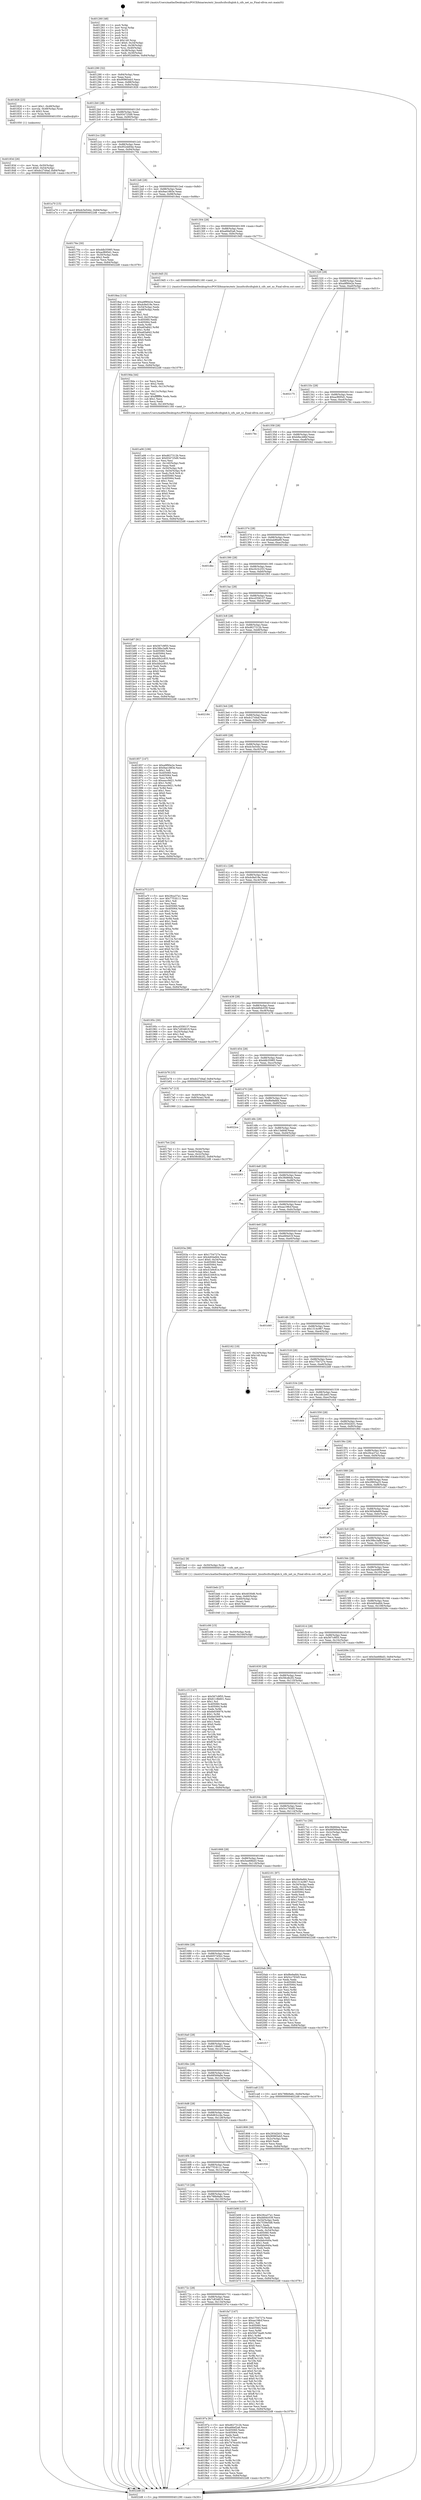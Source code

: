 digraph "0x401260" {
  label = "0x401260 (/mnt/c/Users/mathe/Desktop/tcc/POCII/binaries/extr_linuxfscifscifsglob.h_cifs_net_ns_Final-ollvm.out::main(0))"
  labelloc = "t"
  node[shape=record]

  Entry [label="",width=0.3,height=0.3,shape=circle,fillcolor=black,style=filled]
  "0x401290" [label="{
     0x401290 [32]\l
     | [instrs]\l
     &nbsp;&nbsp;0x401290 \<+6\>: mov -0x84(%rbp),%eax\l
     &nbsp;&nbsp;0x401296 \<+2\>: mov %eax,%ecx\l
     &nbsp;&nbsp;0x401298 \<+6\>: sub $0x90965eb5,%ecx\l
     &nbsp;&nbsp;0x40129e \<+6\>: mov %eax,-0x88(%rbp)\l
     &nbsp;&nbsp;0x4012a4 \<+6\>: mov %ecx,-0x8c(%rbp)\l
     &nbsp;&nbsp;0x4012aa \<+6\>: je 0000000000401826 \<main+0x5c6\>\l
  }"]
  "0x401826" [label="{
     0x401826 [23]\l
     | [instrs]\l
     &nbsp;&nbsp;0x401826 \<+7\>: movl $0x1,-0x48(%rbp)\l
     &nbsp;&nbsp;0x40182d \<+4\>: movslq -0x48(%rbp),%rax\l
     &nbsp;&nbsp;0x401831 \<+4\>: shl $0x2,%rax\l
     &nbsp;&nbsp;0x401835 \<+3\>: mov %rax,%rdi\l
     &nbsp;&nbsp;0x401838 \<+5\>: call 0000000000401050 \<malloc@plt\>\l
     | [calls]\l
     &nbsp;&nbsp;0x401050 \{1\} (unknown)\l
  }"]
  "0x4012b0" [label="{
     0x4012b0 [28]\l
     | [instrs]\l
     &nbsp;&nbsp;0x4012b0 \<+5\>: jmp 00000000004012b5 \<main+0x55\>\l
     &nbsp;&nbsp;0x4012b5 \<+6\>: mov -0x88(%rbp),%eax\l
     &nbsp;&nbsp;0x4012bb \<+5\>: sub $0x934725d9,%eax\l
     &nbsp;&nbsp;0x4012c0 \<+6\>: mov %eax,-0x90(%rbp)\l
     &nbsp;&nbsp;0x4012c6 \<+6\>: je 0000000000401a70 \<main+0x810\>\l
  }"]
  Exit [label="",width=0.3,height=0.3,shape=circle,fillcolor=black,style=filled,peripheries=2]
  "0x401a70" [label="{
     0x401a70 [15]\l
     | [instrs]\l
     &nbsp;&nbsp;0x401a70 \<+10\>: movl $0xdc5e544c,-0x84(%rbp)\l
     &nbsp;&nbsp;0x401a7a \<+5\>: jmp 00000000004022d8 \<main+0x1078\>\l
  }"]
  "0x4012cc" [label="{
     0x4012cc [28]\l
     | [instrs]\l
     &nbsp;&nbsp;0x4012cc \<+5\>: jmp 00000000004012d1 \<main+0x71\>\l
     &nbsp;&nbsp;0x4012d1 \<+6\>: mov -0x88(%rbp),%eax\l
     &nbsp;&nbsp;0x4012d7 \<+5\>: sub $0x952dd04e,%eax\l
     &nbsp;&nbsp;0x4012dc \<+6\>: mov %eax,-0x94(%rbp)\l
     &nbsp;&nbsp;0x4012e2 \<+6\>: je 000000000040176e \<main+0x50e\>\l
  }"]
  "0x401c15" [label="{
     0x401c15 [147]\l
     | [instrs]\l
     &nbsp;&nbsp;0x401c15 \<+5\>: mov $0x567c9f55,%eax\l
     &nbsp;&nbsp;0x401c1a \<+5\>: mov $0x6118b601,%esi\l
     &nbsp;&nbsp;0x401c1f \<+2\>: mov $0x1,%cl\l
     &nbsp;&nbsp;0x401c21 \<+7\>: mov 0x405060,%edx\l
     &nbsp;&nbsp;0x401c28 \<+8\>: mov 0x405064,%r8d\l
     &nbsp;&nbsp;0x401c30 \<+3\>: mov %edx,%r9d\l
     &nbsp;&nbsp;0x401c33 \<+7\>: sub $0x6e036976,%r9d\l
     &nbsp;&nbsp;0x401c3a \<+4\>: sub $0x1,%r9d\l
     &nbsp;&nbsp;0x401c3e \<+7\>: add $0x6e036976,%r9d\l
     &nbsp;&nbsp;0x401c45 \<+4\>: imul %r9d,%edx\l
     &nbsp;&nbsp;0x401c49 \<+3\>: and $0x1,%edx\l
     &nbsp;&nbsp;0x401c4c \<+3\>: cmp $0x0,%edx\l
     &nbsp;&nbsp;0x401c4f \<+4\>: sete %r10b\l
     &nbsp;&nbsp;0x401c53 \<+4\>: cmp $0xa,%r8d\l
     &nbsp;&nbsp;0x401c57 \<+4\>: setl %r11b\l
     &nbsp;&nbsp;0x401c5b \<+3\>: mov %r10b,%bl\l
     &nbsp;&nbsp;0x401c5e \<+3\>: xor $0xff,%bl\l
     &nbsp;&nbsp;0x401c61 \<+3\>: mov %r11b,%r14b\l
     &nbsp;&nbsp;0x401c64 \<+4\>: xor $0xff,%r14b\l
     &nbsp;&nbsp;0x401c68 \<+3\>: xor $0x1,%cl\l
     &nbsp;&nbsp;0x401c6b \<+3\>: mov %bl,%r15b\l
     &nbsp;&nbsp;0x401c6e \<+4\>: and $0xff,%r15b\l
     &nbsp;&nbsp;0x401c72 \<+3\>: and %cl,%r10b\l
     &nbsp;&nbsp;0x401c75 \<+3\>: mov %r14b,%r12b\l
     &nbsp;&nbsp;0x401c78 \<+4\>: and $0xff,%r12b\l
     &nbsp;&nbsp;0x401c7c \<+3\>: and %cl,%r11b\l
     &nbsp;&nbsp;0x401c7f \<+3\>: or %r10b,%r15b\l
     &nbsp;&nbsp;0x401c82 \<+3\>: or %r11b,%r12b\l
     &nbsp;&nbsp;0x401c85 \<+3\>: xor %r12b,%r15b\l
     &nbsp;&nbsp;0x401c88 \<+3\>: or %r14b,%bl\l
     &nbsp;&nbsp;0x401c8b \<+3\>: xor $0xff,%bl\l
     &nbsp;&nbsp;0x401c8e \<+3\>: or $0x1,%cl\l
     &nbsp;&nbsp;0x401c91 \<+2\>: and %cl,%bl\l
     &nbsp;&nbsp;0x401c93 \<+3\>: or %bl,%r15b\l
     &nbsp;&nbsp;0x401c96 \<+4\>: test $0x1,%r15b\l
     &nbsp;&nbsp;0x401c9a \<+3\>: cmovne %esi,%eax\l
     &nbsp;&nbsp;0x401c9d \<+6\>: mov %eax,-0x84(%rbp)\l
     &nbsp;&nbsp;0x401ca3 \<+5\>: jmp 00000000004022d8 \<main+0x1078\>\l
  }"]
  "0x40176e" [label="{
     0x40176e [30]\l
     | [instrs]\l
     &nbsp;&nbsp;0x40176e \<+5\>: mov $0xddb35985,%eax\l
     &nbsp;&nbsp;0x401773 \<+5\>: mov $0xacf695d1,%ecx\l
     &nbsp;&nbsp;0x401778 \<+3\>: mov -0x30(%rbp),%edx\l
     &nbsp;&nbsp;0x40177b \<+3\>: cmp $0x2,%edx\l
     &nbsp;&nbsp;0x40177e \<+3\>: cmovne %ecx,%eax\l
     &nbsp;&nbsp;0x401781 \<+6\>: mov %eax,-0x84(%rbp)\l
     &nbsp;&nbsp;0x401787 \<+5\>: jmp 00000000004022d8 \<main+0x1078\>\l
  }"]
  "0x4012e8" [label="{
     0x4012e8 [28]\l
     | [instrs]\l
     &nbsp;&nbsp;0x4012e8 \<+5\>: jmp 00000000004012ed \<main+0x8d\>\l
     &nbsp;&nbsp;0x4012ed \<+6\>: mov -0x88(%rbp),%eax\l
     &nbsp;&nbsp;0x4012f3 \<+5\>: sub $0x9ae1883e,%eax\l
     &nbsp;&nbsp;0x4012f8 \<+6\>: mov %eax,-0x98(%rbp)\l
     &nbsp;&nbsp;0x4012fe \<+6\>: je 00000000004018ea \<main+0x68a\>\l
  }"]
  "0x4022d8" [label="{
     0x4022d8 [5]\l
     | [instrs]\l
     &nbsp;&nbsp;0x4022d8 \<+5\>: jmp 0000000000401290 \<main+0x30\>\l
  }"]
  "0x401260" [label="{
     0x401260 [48]\l
     | [instrs]\l
     &nbsp;&nbsp;0x401260 \<+1\>: push %rbp\l
     &nbsp;&nbsp;0x401261 \<+3\>: mov %rsp,%rbp\l
     &nbsp;&nbsp;0x401264 \<+2\>: push %r15\l
     &nbsp;&nbsp;0x401266 \<+2\>: push %r14\l
     &nbsp;&nbsp;0x401268 \<+2\>: push %r12\l
     &nbsp;&nbsp;0x40126a \<+1\>: push %rbx\l
     &nbsp;&nbsp;0x40126b \<+7\>: sub $0x140,%rsp\l
     &nbsp;&nbsp;0x401272 \<+7\>: movl $0x0,-0x34(%rbp)\l
     &nbsp;&nbsp;0x401279 \<+3\>: mov %edi,-0x38(%rbp)\l
     &nbsp;&nbsp;0x40127c \<+4\>: mov %rsi,-0x40(%rbp)\l
     &nbsp;&nbsp;0x401280 \<+3\>: mov -0x38(%rbp),%edi\l
     &nbsp;&nbsp;0x401283 \<+3\>: mov %edi,-0x30(%rbp)\l
     &nbsp;&nbsp;0x401286 \<+10\>: movl $0x952dd04e,-0x84(%rbp)\l
  }"]
  "0x401c06" [label="{
     0x401c06 [15]\l
     | [instrs]\l
     &nbsp;&nbsp;0x401c06 \<+4\>: mov -0x50(%rbp),%rdi\l
     &nbsp;&nbsp;0x401c0a \<+6\>: mov %eax,-0x144(%rbp)\l
     &nbsp;&nbsp;0x401c10 \<+5\>: call 0000000000401030 \<free@plt\>\l
     | [calls]\l
     &nbsp;&nbsp;0x401030 \{1\} (unknown)\l
  }"]
  "0x4018ea" [label="{
     0x4018ea [114]\l
     | [instrs]\l
     &nbsp;&nbsp;0x4018ea \<+5\>: mov $0xa9f90e2e,%eax\l
     &nbsp;&nbsp;0x4018ef \<+5\>: mov $0xdcfed19e,%ecx\l
     &nbsp;&nbsp;0x4018f4 \<+3\>: mov -0x54(%rbp),%edx\l
     &nbsp;&nbsp;0x4018f7 \<+3\>: cmp -0x48(%rbp),%edx\l
     &nbsp;&nbsp;0x4018fa \<+4\>: setl %sil\l
     &nbsp;&nbsp;0x4018fe \<+4\>: and $0x1,%sil\l
     &nbsp;&nbsp;0x401902 \<+4\>: mov %sil,-0x25(%rbp)\l
     &nbsp;&nbsp;0x401906 \<+7\>: mov 0x405060,%edx\l
     &nbsp;&nbsp;0x40190d \<+7\>: mov 0x405064,%edi\l
     &nbsp;&nbsp;0x401914 \<+3\>: mov %edx,%r8d\l
     &nbsp;&nbsp;0x401917 \<+7\>: sub $0xe65a842,%r8d\l
     &nbsp;&nbsp;0x40191e \<+4\>: sub $0x1,%r8d\l
     &nbsp;&nbsp;0x401922 \<+7\>: add $0xe65a842,%r8d\l
     &nbsp;&nbsp;0x401929 \<+4\>: imul %r8d,%edx\l
     &nbsp;&nbsp;0x40192d \<+3\>: and $0x1,%edx\l
     &nbsp;&nbsp;0x401930 \<+3\>: cmp $0x0,%edx\l
     &nbsp;&nbsp;0x401933 \<+4\>: sete %sil\l
     &nbsp;&nbsp;0x401937 \<+3\>: cmp $0xa,%edi\l
     &nbsp;&nbsp;0x40193a \<+4\>: setl %r9b\l
     &nbsp;&nbsp;0x40193e \<+3\>: mov %sil,%r10b\l
     &nbsp;&nbsp;0x401941 \<+3\>: and %r9b,%r10b\l
     &nbsp;&nbsp;0x401944 \<+3\>: xor %r9b,%sil\l
     &nbsp;&nbsp;0x401947 \<+3\>: or %sil,%r10b\l
     &nbsp;&nbsp;0x40194a \<+4\>: test $0x1,%r10b\l
     &nbsp;&nbsp;0x40194e \<+3\>: cmovne %ecx,%eax\l
     &nbsp;&nbsp;0x401951 \<+6\>: mov %eax,-0x84(%rbp)\l
     &nbsp;&nbsp;0x401957 \<+5\>: jmp 00000000004022d8 \<main+0x1078\>\l
  }"]
  "0x401304" [label="{
     0x401304 [28]\l
     | [instrs]\l
     &nbsp;&nbsp;0x401304 \<+5\>: jmp 0000000000401309 \<main+0xa9\>\l
     &nbsp;&nbsp;0x401309 \<+6\>: mov -0x88(%rbp),%eax\l
     &nbsp;&nbsp;0x40130f \<+5\>: sub $0xa66ef2a6,%eax\l
     &nbsp;&nbsp;0x401314 \<+6\>: mov %eax,-0x9c(%rbp)\l
     &nbsp;&nbsp;0x40131a \<+6\>: je 00000000004019d5 \<main+0x775\>\l
  }"]
  "0x401beb" [label="{
     0x401beb [27]\l
     | [instrs]\l
     &nbsp;&nbsp;0x401beb \<+10\>: movabs $0x4030d6,%rdi\l
     &nbsp;&nbsp;0x401bf5 \<+4\>: mov %rax,-0x60(%rbp)\l
     &nbsp;&nbsp;0x401bf9 \<+4\>: mov -0x60(%rbp),%rax\l
     &nbsp;&nbsp;0x401bfd \<+2\>: mov (%rax),%esi\l
     &nbsp;&nbsp;0x401bff \<+2\>: mov $0x0,%al\l
     &nbsp;&nbsp;0x401c01 \<+5\>: call 0000000000401040 \<printf@plt\>\l
     | [calls]\l
     &nbsp;&nbsp;0x401040 \{1\} (unknown)\l
  }"]
  "0x4019d5" [label="{
     0x4019d5 [5]\l
     | [instrs]\l
     &nbsp;&nbsp;0x4019d5 \<+5\>: call 0000000000401160 \<next_i\>\l
     | [calls]\l
     &nbsp;&nbsp;0x401160 \{1\} (/mnt/c/Users/mathe/Desktop/tcc/POCII/binaries/extr_linuxfscifscifsglob.h_cifs_net_ns_Final-ollvm.out::next_i)\l
  }"]
  "0x401320" [label="{
     0x401320 [28]\l
     | [instrs]\l
     &nbsp;&nbsp;0x401320 \<+5\>: jmp 0000000000401325 \<main+0xc5\>\l
     &nbsp;&nbsp;0x401325 \<+6\>: mov -0x88(%rbp),%eax\l
     &nbsp;&nbsp;0x40132b \<+5\>: sub $0xa9f90e2e,%eax\l
     &nbsp;&nbsp;0x401330 \<+6\>: mov %eax,-0xa0(%rbp)\l
     &nbsp;&nbsp;0x401336 \<+6\>: je 0000000000402175 \<main+0xf15\>\l
  }"]
  "0x401a06" [label="{
     0x401a06 [106]\l
     | [instrs]\l
     &nbsp;&nbsp;0x401a06 \<+5\>: mov $0xd627312b,%ecx\l
     &nbsp;&nbsp;0x401a0b \<+5\>: mov $0x934725d9,%edx\l
     &nbsp;&nbsp;0x401a10 \<+2\>: xor %esi,%esi\l
     &nbsp;&nbsp;0x401a12 \<+6\>: mov -0x140(%rbp),%edi\l
     &nbsp;&nbsp;0x401a18 \<+3\>: imul %eax,%edi\l
     &nbsp;&nbsp;0x401a1b \<+4\>: mov -0x50(%rbp),%r8\l
     &nbsp;&nbsp;0x401a1f \<+4\>: movslq -0x54(%rbp),%r9\l
     &nbsp;&nbsp;0x401a23 \<+4\>: mov %edi,(%r8,%r9,4)\l
     &nbsp;&nbsp;0x401a27 \<+7\>: mov 0x405060,%eax\l
     &nbsp;&nbsp;0x401a2e \<+7\>: mov 0x405064,%edi\l
     &nbsp;&nbsp;0x401a35 \<+3\>: sub $0x1,%esi\l
     &nbsp;&nbsp;0x401a38 \<+3\>: mov %eax,%r10d\l
     &nbsp;&nbsp;0x401a3b \<+3\>: add %esi,%r10d\l
     &nbsp;&nbsp;0x401a3e \<+4\>: imul %r10d,%eax\l
     &nbsp;&nbsp;0x401a42 \<+3\>: and $0x1,%eax\l
     &nbsp;&nbsp;0x401a45 \<+3\>: cmp $0x0,%eax\l
     &nbsp;&nbsp;0x401a48 \<+4\>: sete %r11b\l
     &nbsp;&nbsp;0x401a4c \<+3\>: cmp $0xa,%edi\l
     &nbsp;&nbsp;0x401a4f \<+3\>: setl %bl\l
     &nbsp;&nbsp;0x401a52 \<+3\>: mov %r11b,%r14b\l
     &nbsp;&nbsp;0x401a55 \<+3\>: and %bl,%r14b\l
     &nbsp;&nbsp;0x401a58 \<+3\>: xor %bl,%r11b\l
     &nbsp;&nbsp;0x401a5b \<+3\>: or %r11b,%r14b\l
     &nbsp;&nbsp;0x401a5e \<+4\>: test $0x1,%r14b\l
     &nbsp;&nbsp;0x401a62 \<+3\>: cmovne %edx,%ecx\l
     &nbsp;&nbsp;0x401a65 \<+6\>: mov %ecx,-0x84(%rbp)\l
     &nbsp;&nbsp;0x401a6b \<+5\>: jmp 00000000004022d8 \<main+0x1078\>\l
  }"]
  "0x402175" [label="{
     0x402175\l
  }", style=dashed]
  "0x40133c" [label="{
     0x40133c [28]\l
     | [instrs]\l
     &nbsp;&nbsp;0x40133c \<+5\>: jmp 0000000000401341 \<main+0xe1\>\l
     &nbsp;&nbsp;0x401341 \<+6\>: mov -0x88(%rbp),%eax\l
     &nbsp;&nbsp;0x401347 \<+5\>: sub $0xacf695d1,%eax\l
     &nbsp;&nbsp;0x40134c \<+6\>: mov %eax,-0xa4(%rbp)\l
     &nbsp;&nbsp;0x401352 \<+6\>: je 000000000040178c \<main+0x52c\>\l
  }"]
  "0x4019da" [label="{
     0x4019da [44]\l
     | [instrs]\l
     &nbsp;&nbsp;0x4019da \<+2\>: xor %ecx,%ecx\l
     &nbsp;&nbsp;0x4019dc \<+5\>: mov $0x2,%edx\l
     &nbsp;&nbsp;0x4019e1 \<+6\>: mov %edx,-0x13c(%rbp)\l
     &nbsp;&nbsp;0x4019e7 \<+1\>: cltd\l
     &nbsp;&nbsp;0x4019e8 \<+6\>: mov -0x13c(%rbp),%esi\l
     &nbsp;&nbsp;0x4019ee \<+2\>: idiv %esi\l
     &nbsp;&nbsp;0x4019f0 \<+6\>: imul $0xfffffffe,%edx,%edx\l
     &nbsp;&nbsp;0x4019f6 \<+3\>: sub $0x1,%ecx\l
     &nbsp;&nbsp;0x4019f9 \<+2\>: sub %ecx,%edx\l
     &nbsp;&nbsp;0x4019fb \<+6\>: mov %edx,-0x140(%rbp)\l
     &nbsp;&nbsp;0x401a01 \<+5\>: call 0000000000401160 \<next_i\>\l
     | [calls]\l
     &nbsp;&nbsp;0x401160 \{1\} (/mnt/c/Users/mathe/Desktop/tcc/POCII/binaries/extr_linuxfscifscifsglob.h_cifs_net_ns_Final-ollvm.out::next_i)\l
  }"]
  "0x40178c" [label="{
     0x40178c\l
  }", style=dashed]
  "0x401358" [label="{
     0x401358 [28]\l
     | [instrs]\l
     &nbsp;&nbsp;0x401358 \<+5\>: jmp 000000000040135d \<main+0xfd\>\l
     &nbsp;&nbsp;0x40135d \<+6\>: mov -0x88(%rbp),%eax\l
     &nbsp;&nbsp;0x401363 \<+5\>: sub $0xb9ec48bf,%eax\l
     &nbsp;&nbsp;0x401368 \<+6\>: mov %eax,-0xa8(%rbp)\l
     &nbsp;&nbsp;0x40136e \<+6\>: je 0000000000401f42 \<main+0xce2\>\l
  }"]
  "0x401748" [label="{
     0x401748\l
  }", style=dashed]
  "0x401f42" [label="{
     0x401f42\l
  }", style=dashed]
  "0x401374" [label="{
     0x401374 [28]\l
     | [instrs]\l
     &nbsp;&nbsp;0x401374 \<+5\>: jmp 0000000000401379 \<main+0x119\>\l
     &nbsp;&nbsp;0x401379 \<+6\>: mov -0x88(%rbp),%eax\l
     &nbsp;&nbsp;0x40137f \<+5\>: sub $0xbab8fa69,%eax\l
     &nbsp;&nbsp;0x401384 \<+6\>: mov %eax,-0xac(%rbp)\l
     &nbsp;&nbsp;0x40138a \<+6\>: je 0000000000401dbc \<main+0xb5c\>\l
  }"]
  "0x40197a" [label="{
     0x40197a [91]\l
     | [instrs]\l
     &nbsp;&nbsp;0x40197a \<+5\>: mov $0xd627312b,%eax\l
     &nbsp;&nbsp;0x40197f \<+5\>: mov $0xa66ef2a6,%ecx\l
     &nbsp;&nbsp;0x401984 \<+7\>: mov 0x405060,%edx\l
     &nbsp;&nbsp;0x40198b \<+7\>: mov 0x405064,%esi\l
     &nbsp;&nbsp;0x401992 \<+2\>: mov %edx,%edi\l
     &nbsp;&nbsp;0x401994 \<+6\>: add $0x7476ce50,%edi\l
     &nbsp;&nbsp;0x40199a \<+3\>: sub $0x1,%edi\l
     &nbsp;&nbsp;0x40199d \<+6\>: sub $0x7476ce50,%edi\l
     &nbsp;&nbsp;0x4019a3 \<+3\>: imul %edi,%edx\l
     &nbsp;&nbsp;0x4019a6 \<+3\>: and $0x1,%edx\l
     &nbsp;&nbsp;0x4019a9 \<+3\>: cmp $0x0,%edx\l
     &nbsp;&nbsp;0x4019ac \<+4\>: sete %r8b\l
     &nbsp;&nbsp;0x4019b0 \<+3\>: cmp $0xa,%esi\l
     &nbsp;&nbsp;0x4019b3 \<+4\>: setl %r9b\l
     &nbsp;&nbsp;0x4019b7 \<+3\>: mov %r8b,%r10b\l
     &nbsp;&nbsp;0x4019ba \<+3\>: and %r9b,%r10b\l
     &nbsp;&nbsp;0x4019bd \<+3\>: xor %r9b,%r8b\l
     &nbsp;&nbsp;0x4019c0 \<+3\>: or %r8b,%r10b\l
     &nbsp;&nbsp;0x4019c3 \<+4\>: test $0x1,%r10b\l
     &nbsp;&nbsp;0x4019c7 \<+3\>: cmovne %ecx,%eax\l
     &nbsp;&nbsp;0x4019ca \<+6\>: mov %eax,-0x84(%rbp)\l
     &nbsp;&nbsp;0x4019d0 \<+5\>: jmp 00000000004022d8 \<main+0x1078\>\l
  }"]
  "0x401dbc" [label="{
     0x401dbc\l
  }", style=dashed]
  "0x401390" [label="{
     0x401390 [28]\l
     | [instrs]\l
     &nbsp;&nbsp;0x401390 \<+5\>: jmp 0000000000401395 \<main+0x135\>\l
     &nbsp;&nbsp;0x401395 \<+6\>: mov -0x88(%rbp),%eax\l
     &nbsp;&nbsp;0x40139b \<+5\>: sub $0xc0c3c253,%eax\l
     &nbsp;&nbsp;0x4013a0 \<+6\>: mov %eax,-0xb0(%rbp)\l
     &nbsp;&nbsp;0x4013a6 \<+6\>: je 0000000000401f93 \<main+0xd33\>\l
  }"]
  "0x40172c" [label="{
     0x40172c [28]\l
     | [instrs]\l
     &nbsp;&nbsp;0x40172c \<+5\>: jmp 0000000000401731 \<main+0x4d1\>\l
     &nbsp;&nbsp;0x401731 \<+6\>: mov -0x88(%rbp),%eax\l
     &nbsp;&nbsp;0x401737 \<+5\>: sub $0x7c834819,%eax\l
     &nbsp;&nbsp;0x40173c \<+6\>: mov %eax,-0x134(%rbp)\l
     &nbsp;&nbsp;0x401742 \<+6\>: je 000000000040197a \<main+0x71a\>\l
  }"]
  "0x401f93" [label="{
     0x401f93\l
  }", style=dashed]
  "0x4013ac" [label="{
     0x4013ac [28]\l
     | [instrs]\l
     &nbsp;&nbsp;0x4013ac \<+5\>: jmp 00000000004013b1 \<main+0x151\>\l
     &nbsp;&nbsp;0x4013b1 \<+6\>: mov -0x88(%rbp),%eax\l
     &nbsp;&nbsp;0x4013b7 \<+5\>: sub $0xcd358137,%eax\l
     &nbsp;&nbsp;0x4013bc \<+6\>: mov %eax,-0xb4(%rbp)\l
     &nbsp;&nbsp;0x4013c2 \<+6\>: je 0000000000401b87 \<main+0x927\>\l
  }"]
  "0x401fa7" [label="{
     0x401fa7 [147]\l
     | [instrs]\l
     &nbsp;&nbsp;0x401fa7 \<+5\>: mov $0x1754727e,%eax\l
     &nbsp;&nbsp;0x401fac \<+5\>: mov $0xaa198cf,%ecx\l
     &nbsp;&nbsp;0x401fb1 \<+2\>: mov $0x1,%dl\l
     &nbsp;&nbsp;0x401fb3 \<+7\>: mov 0x405060,%esi\l
     &nbsp;&nbsp;0x401fba \<+7\>: mov 0x405064,%edi\l
     &nbsp;&nbsp;0x401fc1 \<+3\>: mov %esi,%r8d\l
     &nbsp;&nbsp;0x401fc4 \<+7\>: sub $0x50d74ad0,%r8d\l
     &nbsp;&nbsp;0x401fcb \<+4\>: sub $0x1,%r8d\l
     &nbsp;&nbsp;0x401fcf \<+7\>: add $0x50d74ad0,%r8d\l
     &nbsp;&nbsp;0x401fd6 \<+4\>: imul %r8d,%esi\l
     &nbsp;&nbsp;0x401fda \<+3\>: and $0x1,%esi\l
     &nbsp;&nbsp;0x401fdd \<+3\>: cmp $0x0,%esi\l
     &nbsp;&nbsp;0x401fe0 \<+4\>: sete %r9b\l
     &nbsp;&nbsp;0x401fe4 \<+3\>: cmp $0xa,%edi\l
     &nbsp;&nbsp;0x401fe7 \<+4\>: setl %r10b\l
     &nbsp;&nbsp;0x401feb \<+3\>: mov %r9b,%r11b\l
     &nbsp;&nbsp;0x401fee \<+4\>: xor $0xff,%r11b\l
     &nbsp;&nbsp;0x401ff2 \<+3\>: mov %r10b,%bl\l
     &nbsp;&nbsp;0x401ff5 \<+3\>: xor $0xff,%bl\l
     &nbsp;&nbsp;0x401ff8 \<+3\>: xor $0x0,%dl\l
     &nbsp;&nbsp;0x401ffb \<+3\>: mov %r11b,%r14b\l
     &nbsp;&nbsp;0x401ffe \<+4\>: and $0x0,%r14b\l
     &nbsp;&nbsp;0x402002 \<+3\>: and %dl,%r9b\l
     &nbsp;&nbsp;0x402005 \<+3\>: mov %bl,%r15b\l
     &nbsp;&nbsp;0x402008 \<+4\>: and $0x0,%r15b\l
     &nbsp;&nbsp;0x40200c \<+3\>: and %dl,%r10b\l
     &nbsp;&nbsp;0x40200f \<+3\>: or %r9b,%r14b\l
     &nbsp;&nbsp;0x402012 \<+3\>: or %r10b,%r15b\l
     &nbsp;&nbsp;0x402015 \<+3\>: xor %r15b,%r14b\l
     &nbsp;&nbsp;0x402018 \<+3\>: or %bl,%r11b\l
     &nbsp;&nbsp;0x40201b \<+4\>: xor $0xff,%r11b\l
     &nbsp;&nbsp;0x40201f \<+3\>: or $0x0,%dl\l
     &nbsp;&nbsp;0x402022 \<+3\>: and %dl,%r11b\l
     &nbsp;&nbsp;0x402025 \<+3\>: or %r11b,%r14b\l
     &nbsp;&nbsp;0x402028 \<+4\>: test $0x1,%r14b\l
     &nbsp;&nbsp;0x40202c \<+3\>: cmovne %ecx,%eax\l
     &nbsp;&nbsp;0x40202f \<+6\>: mov %eax,-0x84(%rbp)\l
     &nbsp;&nbsp;0x402035 \<+5\>: jmp 00000000004022d8 \<main+0x1078\>\l
  }"]
  "0x401b87" [label="{
     0x401b87 [91]\l
     | [instrs]\l
     &nbsp;&nbsp;0x401b87 \<+5\>: mov $0x567c9f55,%eax\l
     &nbsp;&nbsp;0x401b8c \<+5\>: mov $0x39bc3af6,%ecx\l
     &nbsp;&nbsp;0x401b91 \<+7\>: mov 0x405060,%edx\l
     &nbsp;&nbsp;0x401b98 \<+7\>: mov 0x405064,%esi\l
     &nbsp;&nbsp;0x401b9f \<+2\>: mov %edx,%edi\l
     &nbsp;&nbsp;0x401ba1 \<+6\>: sub $0xd4b2c855,%edi\l
     &nbsp;&nbsp;0x401ba7 \<+3\>: sub $0x1,%edi\l
     &nbsp;&nbsp;0x401baa \<+6\>: add $0xd4b2c855,%edi\l
     &nbsp;&nbsp;0x401bb0 \<+3\>: imul %edi,%edx\l
     &nbsp;&nbsp;0x401bb3 \<+3\>: and $0x1,%edx\l
     &nbsp;&nbsp;0x401bb6 \<+3\>: cmp $0x0,%edx\l
     &nbsp;&nbsp;0x401bb9 \<+4\>: sete %r8b\l
     &nbsp;&nbsp;0x401bbd \<+3\>: cmp $0xa,%esi\l
     &nbsp;&nbsp;0x401bc0 \<+4\>: setl %r9b\l
     &nbsp;&nbsp;0x401bc4 \<+3\>: mov %r8b,%r10b\l
     &nbsp;&nbsp;0x401bc7 \<+3\>: and %r9b,%r10b\l
     &nbsp;&nbsp;0x401bca \<+3\>: xor %r9b,%r8b\l
     &nbsp;&nbsp;0x401bcd \<+3\>: or %r8b,%r10b\l
     &nbsp;&nbsp;0x401bd0 \<+4\>: test $0x1,%r10b\l
     &nbsp;&nbsp;0x401bd4 \<+3\>: cmovne %ecx,%eax\l
     &nbsp;&nbsp;0x401bd7 \<+6\>: mov %eax,-0x84(%rbp)\l
     &nbsp;&nbsp;0x401bdd \<+5\>: jmp 00000000004022d8 \<main+0x1078\>\l
  }"]
  "0x4013c8" [label="{
     0x4013c8 [28]\l
     | [instrs]\l
     &nbsp;&nbsp;0x4013c8 \<+5\>: jmp 00000000004013cd \<main+0x16d\>\l
     &nbsp;&nbsp;0x4013cd \<+6\>: mov -0x88(%rbp),%eax\l
     &nbsp;&nbsp;0x4013d3 \<+5\>: sub $0xd627312b,%eax\l
     &nbsp;&nbsp;0x4013d8 \<+6\>: mov %eax,-0xb8(%rbp)\l
     &nbsp;&nbsp;0x4013de \<+6\>: je 0000000000402184 \<main+0xf24\>\l
  }"]
  "0x401710" [label="{
     0x401710 [28]\l
     | [instrs]\l
     &nbsp;&nbsp;0x401710 \<+5\>: jmp 0000000000401715 \<main+0x4b5\>\l
     &nbsp;&nbsp;0x401715 \<+6\>: mov -0x88(%rbp),%eax\l
     &nbsp;&nbsp;0x40171b \<+5\>: sub $0x788b9a8c,%eax\l
     &nbsp;&nbsp;0x401720 \<+6\>: mov %eax,-0x130(%rbp)\l
     &nbsp;&nbsp;0x401726 \<+6\>: je 0000000000401fa7 \<main+0xd47\>\l
  }"]
  "0x402184" [label="{
     0x402184\l
  }", style=dashed]
  "0x4013e4" [label="{
     0x4013e4 [28]\l
     | [instrs]\l
     &nbsp;&nbsp;0x4013e4 \<+5\>: jmp 00000000004013e9 \<main+0x189\>\l
     &nbsp;&nbsp;0x4013e9 \<+6\>: mov -0x88(%rbp),%eax\l
     &nbsp;&nbsp;0x4013ef \<+5\>: sub $0xdc27d4af,%eax\l
     &nbsp;&nbsp;0x4013f4 \<+6\>: mov %eax,-0xbc(%rbp)\l
     &nbsp;&nbsp;0x4013fa \<+6\>: je 0000000000401857 \<main+0x5f7\>\l
  }"]
  "0x401b08" [label="{
     0x401b08 [112]\l
     | [instrs]\l
     &nbsp;&nbsp;0x401b08 \<+5\>: mov $0x29ca37a1,%eax\l
     &nbsp;&nbsp;0x401b0d \<+5\>: mov $0xdd0dc039,%ecx\l
     &nbsp;&nbsp;0x401b12 \<+3\>: mov -0x54(%rbp),%edx\l
     &nbsp;&nbsp;0x401b15 \<+6\>: add $0x7539e5d8,%edx\l
     &nbsp;&nbsp;0x401b1b \<+3\>: add $0x1,%edx\l
     &nbsp;&nbsp;0x401b1e \<+6\>: sub $0x7539e5d8,%edx\l
     &nbsp;&nbsp;0x401b24 \<+3\>: mov %edx,-0x54(%rbp)\l
     &nbsp;&nbsp;0x401b27 \<+7\>: mov 0x405060,%edx\l
     &nbsp;&nbsp;0x401b2e \<+7\>: mov 0x405064,%esi\l
     &nbsp;&nbsp;0x401b35 \<+2\>: mov %edx,%edi\l
     &nbsp;&nbsp;0x401b37 \<+6\>: sub $0xfabc640a,%edi\l
     &nbsp;&nbsp;0x401b3d \<+3\>: sub $0x1,%edi\l
     &nbsp;&nbsp;0x401b40 \<+6\>: add $0xfabc640a,%edi\l
     &nbsp;&nbsp;0x401b46 \<+3\>: imul %edi,%edx\l
     &nbsp;&nbsp;0x401b49 \<+3\>: and $0x1,%edx\l
     &nbsp;&nbsp;0x401b4c \<+3\>: cmp $0x0,%edx\l
     &nbsp;&nbsp;0x401b4f \<+4\>: sete %r8b\l
     &nbsp;&nbsp;0x401b53 \<+3\>: cmp $0xa,%esi\l
     &nbsp;&nbsp;0x401b56 \<+4\>: setl %r9b\l
     &nbsp;&nbsp;0x401b5a \<+3\>: mov %r8b,%r10b\l
     &nbsp;&nbsp;0x401b5d \<+3\>: and %r9b,%r10b\l
     &nbsp;&nbsp;0x401b60 \<+3\>: xor %r9b,%r8b\l
     &nbsp;&nbsp;0x401b63 \<+3\>: or %r8b,%r10b\l
     &nbsp;&nbsp;0x401b66 \<+4\>: test $0x1,%r10b\l
     &nbsp;&nbsp;0x401b6a \<+3\>: cmovne %ecx,%eax\l
     &nbsp;&nbsp;0x401b6d \<+6\>: mov %eax,-0x84(%rbp)\l
     &nbsp;&nbsp;0x401b73 \<+5\>: jmp 00000000004022d8 \<main+0x1078\>\l
  }"]
  "0x401857" [label="{
     0x401857 [147]\l
     | [instrs]\l
     &nbsp;&nbsp;0x401857 \<+5\>: mov $0xa9f90e2e,%eax\l
     &nbsp;&nbsp;0x40185c \<+5\>: mov $0x9ae1883e,%ecx\l
     &nbsp;&nbsp;0x401861 \<+2\>: mov $0x1,%dl\l
     &nbsp;&nbsp;0x401863 \<+7\>: mov 0x405060,%esi\l
     &nbsp;&nbsp;0x40186a \<+7\>: mov 0x405064,%edi\l
     &nbsp;&nbsp;0x401871 \<+3\>: mov %esi,%r8d\l
     &nbsp;&nbsp;0x401874 \<+7\>: sub $0xeacc9d21,%r8d\l
     &nbsp;&nbsp;0x40187b \<+4\>: sub $0x1,%r8d\l
     &nbsp;&nbsp;0x40187f \<+7\>: add $0xeacc9d21,%r8d\l
     &nbsp;&nbsp;0x401886 \<+4\>: imul %r8d,%esi\l
     &nbsp;&nbsp;0x40188a \<+3\>: and $0x1,%esi\l
     &nbsp;&nbsp;0x40188d \<+3\>: cmp $0x0,%esi\l
     &nbsp;&nbsp;0x401890 \<+4\>: sete %r9b\l
     &nbsp;&nbsp;0x401894 \<+3\>: cmp $0xa,%edi\l
     &nbsp;&nbsp;0x401897 \<+4\>: setl %r10b\l
     &nbsp;&nbsp;0x40189b \<+3\>: mov %r9b,%r11b\l
     &nbsp;&nbsp;0x40189e \<+4\>: xor $0xff,%r11b\l
     &nbsp;&nbsp;0x4018a2 \<+3\>: mov %r10b,%bl\l
     &nbsp;&nbsp;0x4018a5 \<+3\>: xor $0xff,%bl\l
     &nbsp;&nbsp;0x4018a8 \<+3\>: xor $0x0,%dl\l
     &nbsp;&nbsp;0x4018ab \<+3\>: mov %r11b,%r14b\l
     &nbsp;&nbsp;0x4018ae \<+4\>: and $0x0,%r14b\l
     &nbsp;&nbsp;0x4018b2 \<+3\>: and %dl,%r9b\l
     &nbsp;&nbsp;0x4018b5 \<+3\>: mov %bl,%r15b\l
     &nbsp;&nbsp;0x4018b8 \<+4\>: and $0x0,%r15b\l
     &nbsp;&nbsp;0x4018bc \<+3\>: and %dl,%r10b\l
     &nbsp;&nbsp;0x4018bf \<+3\>: or %r9b,%r14b\l
     &nbsp;&nbsp;0x4018c2 \<+3\>: or %r10b,%r15b\l
     &nbsp;&nbsp;0x4018c5 \<+3\>: xor %r15b,%r14b\l
     &nbsp;&nbsp;0x4018c8 \<+3\>: or %bl,%r11b\l
     &nbsp;&nbsp;0x4018cb \<+4\>: xor $0xff,%r11b\l
     &nbsp;&nbsp;0x4018cf \<+3\>: or $0x0,%dl\l
     &nbsp;&nbsp;0x4018d2 \<+3\>: and %dl,%r11b\l
     &nbsp;&nbsp;0x4018d5 \<+3\>: or %r11b,%r14b\l
     &nbsp;&nbsp;0x4018d8 \<+4\>: test $0x1,%r14b\l
     &nbsp;&nbsp;0x4018dc \<+3\>: cmovne %ecx,%eax\l
     &nbsp;&nbsp;0x4018df \<+6\>: mov %eax,-0x84(%rbp)\l
     &nbsp;&nbsp;0x4018e5 \<+5\>: jmp 00000000004022d8 \<main+0x1078\>\l
  }"]
  "0x401400" [label="{
     0x401400 [28]\l
     | [instrs]\l
     &nbsp;&nbsp;0x401400 \<+5\>: jmp 0000000000401405 \<main+0x1a5\>\l
     &nbsp;&nbsp;0x401405 \<+6\>: mov -0x88(%rbp),%eax\l
     &nbsp;&nbsp;0x40140b \<+5\>: sub $0xdc5e544c,%eax\l
     &nbsp;&nbsp;0x401410 \<+6\>: mov %eax,-0xc0(%rbp)\l
     &nbsp;&nbsp;0x401416 \<+6\>: je 0000000000401a7f \<main+0x81f\>\l
  }"]
  "0x4016f4" [label="{
     0x4016f4 [28]\l
     | [instrs]\l
     &nbsp;&nbsp;0x4016f4 \<+5\>: jmp 00000000004016f9 \<main+0x499\>\l
     &nbsp;&nbsp;0x4016f9 \<+6\>: mov -0x88(%rbp),%eax\l
     &nbsp;&nbsp;0x4016ff \<+5\>: sub $0x77f18111,%eax\l
     &nbsp;&nbsp;0x401704 \<+6\>: mov %eax,-0x12c(%rbp)\l
     &nbsp;&nbsp;0x40170a \<+6\>: je 0000000000401b08 \<main+0x8a8\>\l
  }"]
  "0x401a7f" [label="{
     0x401a7f [137]\l
     | [instrs]\l
     &nbsp;&nbsp;0x401a7f \<+5\>: mov $0x29ca37a1,%eax\l
     &nbsp;&nbsp;0x401a84 \<+5\>: mov $0x77f18111,%ecx\l
     &nbsp;&nbsp;0x401a89 \<+2\>: mov $0x1,%dl\l
     &nbsp;&nbsp;0x401a8b \<+2\>: xor %esi,%esi\l
     &nbsp;&nbsp;0x401a8d \<+7\>: mov 0x405060,%edi\l
     &nbsp;&nbsp;0x401a94 \<+8\>: mov 0x405064,%r8d\l
     &nbsp;&nbsp;0x401a9c \<+3\>: sub $0x1,%esi\l
     &nbsp;&nbsp;0x401a9f \<+3\>: mov %edi,%r9d\l
     &nbsp;&nbsp;0x401aa2 \<+3\>: add %esi,%r9d\l
     &nbsp;&nbsp;0x401aa5 \<+4\>: imul %r9d,%edi\l
     &nbsp;&nbsp;0x401aa9 \<+3\>: and $0x1,%edi\l
     &nbsp;&nbsp;0x401aac \<+3\>: cmp $0x0,%edi\l
     &nbsp;&nbsp;0x401aaf \<+4\>: sete %r10b\l
     &nbsp;&nbsp;0x401ab3 \<+4\>: cmp $0xa,%r8d\l
     &nbsp;&nbsp;0x401ab7 \<+4\>: setl %r11b\l
     &nbsp;&nbsp;0x401abb \<+3\>: mov %r10b,%bl\l
     &nbsp;&nbsp;0x401abe \<+3\>: xor $0xff,%bl\l
     &nbsp;&nbsp;0x401ac1 \<+3\>: mov %r11b,%r14b\l
     &nbsp;&nbsp;0x401ac4 \<+4\>: xor $0xff,%r14b\l
     &nbsp;&nbsp;0x401ac8 \<+3\>: xor $0x0,%dl\l
     &nbsp;&nbsp;0x401acb \<+3\>: mov %bl,%r15b\l
     &nbsp;&nbsp;0x401ace \<+4\>: and $0x0,%r15b\l
     &nbsp;&nbsp;0x401ad2 \<+3\>: and %dl,%r10b\l
     &nbsp;&nbsp;0x401ad5 \<+3\>: mov %r14b,%r12b\l
     &nbsp;&nbsp;0x401ad8 \<+4\>: and $0x0,%r12b\l
     &nbsp;&nbsp;0x401adc \<+3\>: and %dl,%r11b\l
     &nbsp;&nbsp;0x401adf \<+3\>: or %r10b,%r15b\l
     &nbsp;&nbsp;0x401ae2 \<+3\>: or %r11b,%r12b\l
     &nbsp;&nbsp;0x401ae5 \<+3\>: xor %r12b,%r15b\l
     &nbsp;&nbsp;0x401ae8 \<+3\>: or %r14b,%bl\l
     &nbsp;&nbsp;0x401aeb \<+3\>: xor $0xff,%bl\l
     &nbsp;&nbsp;0x401aee \<+3\>: or $0x0,%dl\l
     &nbsp;&nbsp;0x401af1 \<+2\>: and %dl,%bl\l
     &nbsp;&nbsp;0x401af3 \<+3\>: or %bl,%r15b\l
     &nbsp;&nbsp;0x401af6 \<+4\>: test $0x1,%r15b\l
     &nbsp;&nbsp;0x401afa \<+3\>: cmovne %ecx,%eax\l
     &nbsp;&nbsp;0x401afd \<+6\>: mov %eax,-0x84(%rbp)\l
     &nbsp;&nbsp;0x401b03 \<+5\>: jmp 00000000004022d8 \<main+0x1078\>\l
  }"]
  "0x40141c" [label="{
     0x40141c [28]\l
     | [instrs]\l
     &nbsp;&nbsp;0x40141c \<+5\>: jmp 0000000000401421 \<main+0x1c1\>\l
     &nbsp;&nbsp;0x401421 \<+6\>: mov -0x88(%rbp),%eax\l
     &nbsp;&nbsp;0x401427 \<+5\>: sub $0xdcfed19e,%eax\l
     &nbsp;&nbsp;0x40142c \<+6\>: mov %eax,-0xc4(%rbp)\l
     &nbsp;&nbsp;0x401432 \<+6\>: je 000000000040195c \<main+0x6fc\>\l
  }"]
  "0x401f26" [label="{
     0x401f26\l
  }", style=dashed]
  "0x40195c" [label="{
     0x40195c [30]\l
     | [instrs]\l
     &nbsp;&nbsp;0x40195c \<+5\>: mov $0xcd358137,%eax\l
     &nbsp;&nbsp;0x401961 \<+5\>: mov $0x7c834819,%ecx\l
     &nbsp;&nbsp;0x401966 \<+3\>: mov -0x25(%rbp),%dl\l
     &nbsp;&nbsp;0x401969 \<+3\>: test $0x1,%dl\l
     &nbsp;&nbsp;0x40196c \<+3\>: cmovne %ecx,%eax\l
     &nbsp;&nbsp;0x40196f \<+6\>: mov %eax,-0x84(%rbp)\l
     &nbsp;&nbsp;0x401975 \<+5\>: jmp 00000000004022d8 \<main+0x1078\>\l
  }"]
  "0x401438" [label="{
     0x401438 [28]\l
     | [instrs]\l
     &nbsp;&nbsp;0x401438 \<+5\>: jmp 000000000040143d \<main+0x1dd\>\l
     &nbsp;&nbsp;0x40143d \<+6\>: mov -0x88(%rbp),%eax\l
     &nbsp;&nbsp;0x401443 \<+5\>: sub $0xdd0dc039,%eax\l
     &nbsp;&nbsp;0x401448 \<+6\>: mov %eax,-0xc8(%rbp)\l
     &nbsp;&nbsp;0x40144e \<+6\>: je 0000000000401b78 \<main+0x918\>\l
  }"]
  "0x40183d" [label="{
     0x40183d [26]\l
     | [instrs]\l
     &nbsp;&nbsp;0x40183d \<+4\>: mov %rax,-0x50(%rbp)\l
     &nbsp;&nbsp;0x401841 \<+7\>: movl $0x0,-0x54(%rbp)\l
     &nbsp;&nbsp;0x401848 \<+10\>: movl $0xdc27d4af,-0x84(%rbp)\l
     &nbsp;&nbsp;0x401852 \<+5\>: jmp 00000000004022d8 \<main+0x1078\>\l
  }"]
  "0x401b78" [label="{
     0x401b78 [15]\l
     | [instrs]\l
     &nbsp;&nbsp;0x401b78 \<+10\>: movl $0xdc27d4af,-0x84(%rbp)\l
     &nbsp;&nbsp;0x401b82 \<+5\>: jmp 00000000004022d8 \<main+0x1078\>\l
  }"]
  "0x401454" [label="{
     0x401454 [28]\l
     | [instrs]\l
     &nbsp;&nbsp;0x401454 \<+5\>: jmp 0000000000401459 \<main+0x1f9\>\l
     &nbsp;&nbsp;0x401459 \<+6\>: mov -0x88(%rbp),%eax\l
     &nbsp;&nbsp;0x40145f \<+5\>: sub $0xddb35985,%eax\l
     &nbsp;&nbsp;0x401464 \<+6\>: mov %eax,-0xcc(%rbp)\l
     &nbsp;&nbsp;0x40146a \<+6\>: je 00000000004017a7 \<main+0x547\>\l
  }"]
  "0x4016d8" [label="{
     0x4016d8 [28]\l
     | [instrs]\l
     &nbsp;&nbsp;0x4016d8 \<+5\>: jmp 00000000004016dd \<main+0x47d\>\l
     &nbsp;&nbsp;0x4016dd \<+6\>: mov -0x88(%rbp),%eax\l
     &nbsp;&nbsp;0x4016e3 \<+5\>: sub $0x6d63cc4e,%eax\l
     &nbsp;&nbsp;0x4016e8 \<+6\>: mov %eax,-0x128(%rbp)\l
     &nbsp;&nbsp;0x4016ee \<+6\>: je 0000000000401f26 \<main+0xcc6\>\l
  }"]
  "0x4017a7" [label="{
     0x4017a7 [13]\l
     | [instrs]\l
     &nbsp;&nbsp;0x4017a7 \<+4\>: mov -0x40(%rbp),%rax\l
     &nbsp;&nbsp;0x4017ab \<+4\>: mov 0x8(%rax),%rdi\l
     &nbsp;&nbsp;0x4017af \<+5\>: call 0000000000401060 \<atoi@plt\>\l
     | [calls]\l
     &nbsp;&nbsp;0x401060 \{1\} (unknown)\l
  }"]
  "0x401470" [label="{
     0x401470 [28]\l
     | [instrs]\l
     &nbsp;&nbsp;0x401470 \<+5\>: jmp 0000000000401475 \<main+0x215\>\l
     &nbsp;&nbsp;0x401475 \<+6\>: mov -0x88(%rbp),%eax\l
     &nbsp;&nbsp;0x40147b \<+5\>: sub $0xf6e9afd4,%eax\l
     &nbsp;&nbsp;0x401480 \<+6\>: mov %eax,-0xd0(%rbp)\l
     &nbsp;&nbsp;0x401486 \<+6\>: je 00000000004022ce \<main+0x106e\>\l
  }"]
  "0x4017b4" [label="{
     0x4017b4 [24]\l
     | [instrs]\l
     &nbsp;&nbsp;0x4017b4 \<+3\>: mov %eax,-0x44(%rbp)\l
     &nbsp;&nbsp;0x4017b7 \<+3\>: mov -0x44(%rbp),%eax\l
     &nbsp;&nbsp;0x4017ba \<+3\>: mov %eax,-0x2c(%rbp)\l
     &nbsp;&nbsp;0x4017bd \<+10\>: movl $0x58cdb2f2,-0x84(%rbp)\l
     &nbsp;&nbsp;0x4017c7 \<+5\>: jmp 00000000004022d8 \<main+0x1078\>\l
  }"]
  "0x401808" [label="{
     0x401808 [30]\l
     | [instrs]\l
     &nbsp;&nbsp;0x401808 \<+5\>: mov $0x293d2b51,%eax\l
     &nbsp;&nbsp;0x40180d \<+5\>: mov $0x90965eb5,%ecx\l
     &nbsp;&nbsp;0x401812 \<+3\>: mov -0x2c(%rbp),%edx\l
     &nbsp;&nbsp;0x401815 \<+3\>: cmp $0x0,%edx\l
     &nbsp;&nbsp;0x401818 \<+3\>: cmove %ecx,%eax\l
     &nbsp;&nbsp;0x40181b \<+6\>: mov %eax,-0x84(%rbp)\l
     &nbsp;&nbsp;0x401821 \<+5\>: jmp 00000000004022d8 \<main+0x1078\>\l
  }"]
  "0x4022ce" [label="{
     0x4022ce\l
  }", style=dashed]
  "0x40148c" [label="{
     0x40148c [28]\l
     | [instrs]\l
     &nbsp;&nbsp;0x40148c \<+5\>: jmp 0000000000401491 \<main+0x231\>\l
     &nbsp;&nbsp;0x401491 \<+6\>: mov -0x88(%rbp),%eax\l
     &nbsp;&nbsp;0x401497 \<+5\>: sub $0x13afd4f,%eax\l
     &nbsp;&nbsp;0x40149c \<+6\>: mov %eax,-0xd4(%rbp)\l
     &nbsp;&nbsp;0x4014a2 \<+6\>: je 0000000000402263 \<main+0x1003\>\l
  }"]
  "0x4016bc" [label="{
     0x4016bc [28]\l
     | [instrs]\l
     &nbsp;&nbsp;0x4016bc \<+5\>: jmp 00000000004016c1 \<main+0x461\>\l
     &nbsp;&nbsp;0x4016c1 \<+6\>: mov -0x88(%rbp),%eax\l
     &nbsp;&nbsp;0x4016c7 \<+5\>: sub $0x68569a9e,%eax\l
     &nbsp;&nbsp;0x4016cc \<+6\>: mov %eax,-0x124(%rbp)\l
     &nbsp;&nbsp;0x4016d2 \<+6\>: je 0000000000401808 \<main+0x5a8\>\l
  }"]
  "0x402263" [label="{
     0x402263\l
  }", style=dashed]
  "0x4014a8" [label="{
     0x4014a8 [28]\l
     | [instrs]\l
     &nbsp;&nbsp;0x4014a8 \<+5\>: jmp 00000000004014ad \<main+0x24d\>\l
     &nbsp;&nbsp;0x4014ad \<+6\>: mov -0x88(%rbp),%eax\l
     &nbsp;&nbsp;0x4014b3 \<+5\>: sub $0x38d66da,%eax\l
     &nbsp;&nbsp;0x4014b8 \<+6\>: mov %eax,-0xd8(%rbp)\l
     &nbsp;&nbsp;0x4014be \<+6\>: je 00000000004017ea \<main+0x58a\>\l
  }"]
  "0x401ca8" [label="{
     0x401ca8 [15]\l
     | [instrs]\l
     &nbsp;&nbsp;0x401ca8 \<+10\>: movl $0x788b9a8c,-0x84(%rbp)\l
     &nbsp;&nbsp;0x401cb2 \<+5\>: jmp 00000000004022d8 \<main+0x1078\>\l
  }"]
  "0x4017ea" [label="{
     0x4017ea\l
  }", style=dashed]
  "0x4014c4" [label="{
     0x4014c4 [28]\l
     | [instrs]\l
     &nbsp;&nbsp;0x4014c4 \<+5\>: jmp 00000000004014c9 \<main+0x269\>\l
     &nbsp;&nbsp;0x4014c9 \<+6\>: mov -0x88(%rbp),%eax\l
     &nbsp;&nbsp;0x4014cf \<+5\>: sub $0xaa198cf,%eax\l
     &nbsp;&nbsp;0x4014d4 \<+6\>: mov %eax,-0xdc(%rbp)\l
     &nbsp;&nbsp;0x4014da \<+6\>: je 000000000040203a \<main+0xdda\>\l
  }"]
  "0x4016a0" [label="{
     0x4016a0 [28]\l
     | [instrs]\l
     &nbsp;&nbsp;0x4016a0 \<+5\>: jmp 00000000004016a5 \<main+0x445\>\l
     &nbsp;&nbsp;0x4016a5 \<+6\>: mov -0x88(%rbp),%eax\l
     &nbsp;&nbsp;0x4016ab \<+5\>: sub $0x6118b601,%eax\l
     &nbsp;&nbsp;0x4016b0 \<+6\>: mov %eax,-0x120(%rbp)\l
     &nbsp;&nbsp;0x4016b6 \<+6\>: je 0000000000401ca8 \<main+0xa48\>\l
  }"]
  "0x40203a" [label="{
     0x40203a [98]\l
     | [instrs]\l
     &nbsp;&nbsp;0x40203a \<+5\>: mov $0x1754727e,%eax\l
     &nbsp;&nbsp;0x40203f \<+5\>: mov $0x4d04afd4,%ecx\l
     &nbsp;&nbsp;0x402044 \<+7\>: movl $0x0,-0x34(%rbp)\l
     &nbsp;&nbsp;0x40204b \<+7\>: mov 0x405060,%edx\l
     &nbsp;&nbsp;0x402052 \<+7\>: mov 0x405064,%esi\l
     &nbsp;&nbsp;0x402059 \<+2\>: mov %edx,%edi\l
     &nbsp;&nbsp;0x40205b \<+6\>: sub $0x41b9c61e,%edi\l
     &nbsp;&nbsp;0x402061 \<+3\>: sub $0x1,%edi\l
     &nbsp;&nbsp;0x402064 \<+6\>: add $0x41b9c61e,%edi\l
     &nbsp;&nbsp;0x40206a \<+3\>: imul %edi,%edx\l
     &nbsp;&nbsp;0x40206d \<+3\>: and $0x1,%edx\l
     &nbsp;&nbsp;0x402070 \<+3\>: cmp $0x0,%edx\l
     &nbsp;&nbsp;0x402073 \<+4\>: sete %r8b\l
     &nbsp;&nbsp;0x402077 \<+3\>: cmp $0xa,%esi\l
     &nbsp;&nbsp;0x40207a \<+4\>: setl %r9b\l
     &nbsp;&nbsp;0x40207e \<+3\>: mov %r8b,%r10b\l
     &nbsp;&nbsp;0x402081 \<+3\>: and %r9b,%r10b\l
     &nbsp;&nbsp;0x402084 \<+3\>: xor %r9b,%r8b\l
     &nbsp;&nbsp;0x402087 \<+3\>: or %r8b,%r10b\l
     &nbsp;&nbsp;0x40208a \<+4\>: test $0x1,%r10b\l
     &nbsp;&nbsp;0x40208e \<+3\>: cmovne %ecx,%eax\l
     &nbsp;&nbsp;0x402091 \<+6\>: mov %eax,-0x84(%rbp)\l
     &nbsp;&nbsp;0x402097 \<+5\>: jmp 00000000004022d8 \<main+0x1078\>\l
  }"]
  "0x4014e0" [label="{
     0x4014e0 [28]\l
     | [instrs]\l
     &nbsp;&nbsp;0x4014e0 \<+5\>: jmp 00000000004014e5 \<main+0x285\>\l
     &nbsp;&nbsp;0x4014e5 \<+6\>: mov -0x88(%rbp),%eax\l
     &nbsp;&nbsp;0x4014eb \<+5\>: sub $0xe684d19,%eax\l
     &nbsp;&nbsp;0x4014f0 \<+6\>: mov %eax,-0xe0(%rbp)\l
     &nbsp;&nbsp;0x4014f6 \<+6\>: je 0000000000401d40 \<main+0xae0\>\l
  }"]
  "0x401f17" [label="{
     0x401f17\l
  }", style=dashed]
  "0x401d40" [label="{
     0x401d40\l
  }", style=dashed]
  "0x4014fc" [label="{
     0x4014fc [28]\l
     | [instrs]\l
     &nbsp;&nbsp;0x4014fc \<+5\>: jmp 0000000000401501 \<main+0x2a1\>\l
     &nbsp;&nbsp;0x401501 \<+6\>: mov -0x88(%rbp),%eax\l
     &nbsp;&nbsp;0x401507 \<+5\>: sub $0x1314c967,%eax\l
     &nbsp;&nbsp;0x40150c \<+6\>: mov %eax,-0xe4(%rbp)\l
     &nbsp;&nbsp;0x401512 \<+6\>: je 0000000000402162 \<main+0xf02\>\l
  }"]
  "0x401684" [label="{
     0x401684 [28]\l
     | [instrs]\l
     &nbsp;&nbsp;0x401684 \<+5\>: jmp 0000000000401689 \<main+0x429\>\l
     &nbsp;&nbsp;0x401689 \<+6\>: mov -0x88(%rbp),%eax\l
     &nbsp;&nbsp;0x40168f \<+5\>: sub $0x605745b2,%eax\l
     &nbsp;&nbsp;0x401694 \<+6\>: mov %eax,-0x11c(%rbp)\l
     &nbsp;&nbsp;0x40169a \<+6\>: je 0000000000401f17 \<main+0xcb7\>\l
  }"]
  "0x402162" [label="{
     0x402162 [19]\l
     | [instrs]\l
     &nbsp;&nbsp;0x402162 \<+3\>: mov -0x24(%rbp),%eax\l
     &nbsp;&nbsp;0x402165 \<+7\>: add $0x140,%rsp\l
     &nbsp;&nbsp;0x40216c \<+1\>: pop %rbx\l
     &nbsp;&nbsp;0x40216d \<+2\>: pop %r12\l
     &nbsp;&nbsp;0x40216f \<+2\>: pop %r14\l
     &nbsp;&nbsp;0x402171 \<+2\>: pop %r15\l
     &nbsp;&nbsp;0x402173 \<+1\>: pop %rbp\l
     &nbsp;&nbsp;0x402174 \<+1\>: ret\l
  }"]
  "0x401518" [label="{
     0x401518 [28]\l
     | [instrs]\l
     &nbsp;&nbsp;0x401518 \<+5\>: jmp 000000000040151d \<main+0x2bd\>\l
     &nbsp;&nbsp;0x40151d \<+6\>: mov -0x88(%rbp),%eax\l
     &nbsp;&nbsp;0x401523 \<+5\>: sub $0x1754727e,%eax\l
     &nbsp;&nbsp;0x401528 \<+6\>: mov %eax,-0xe8(%rbp)\l
     &nbsp;&nbsp;0x40152e \<+6\>: je 00000000004022b8 \<main+0x1058\>\l
  }"]
  "0x4020ab" [label="{
     0x4020ab [86]\l
     | [instrs]\l
     &nbsp;&nbsp;0x4020ab \<+5\>: mov $0xf6e9afd4,%eax\l
     &nbsp;&nbsp;0x4020b0 \<+5\>: mov $0x5cc793d5,%ecx\l
     &nbsp;&nbsp;0x4020b5 \<+2\>: xor %edx,%edx\l
     &nbsp;&nbsp;0x4020b7 \<+7\>: mov 0x405060,%esi\l
     &nbsp;&nbsp;0x4020be \<+7\>: mov 0x405064,%edi\l
     &nbsp;&nbsp;0x4020c5 \<+3\>: sub $0x1,%edx\l
     &nbsp;&nbsp;0x4020c8 \<+3\>: mov %esi,%r8d\l
     &nbsp;&nbsp;0x4020cb \<+3\>: add %edx,%r8d\l
     &nbsp;&nbsp;0x4020ce \<+4\>: imul %r8d,%esi\l
     &nbsp;&nbsp;0x4020d2 \<+3\>: and $0x1,%esi\l
     &nbsp;&nbsp;0x4020d5 \<+3\>: cmp $0x0,%esi\l
     &nbsp;&nbsp;0x4020d8 \<+4\>: sete %r9b\l
     &nbsp;&nbsp;0x4020dc \<+3\>: cmp $0xa,%edi\l
     &nbsp;&nbsp;0x4020df \<+4\>: setl %r10b\l
     &nbsp;&nbsp;0x4020e3 \<+3\>: mov %r9b,%r11b\l
     &nbsp;&nbsp;0x4020e6 \<+3\>: and %r10b,%r11b\l
     &nbsp;&nbsp;0x4020e9 \<+3\>: xor %r10b,%r9b\l
     &nbsp;&nbsp;0x4020ec \<+3\>: or %r9b,%r11b\l
     &nbsp;&nbsp;0x4020ef \<+4\>: test $0x1,%r11b\l
     &nbsp;&nbsp;0x4020f3 \<+3\>: cmovne %ecx,%eax\l
     &nbsp;&nbsp;0x4020f6 \<+6\>: mov %eax,-0x84(%rbp)\l
     &nbsp;&nbsp;0x4020fc \<+5\>: jmp 00000000004022d8 \<main+0x1078\>\l
  }"]
  "0x4022b8" [label="{
     0x4022b8\l
  }", style=dashed]
  "0x401534" [label="{
     0x401534 [28]\l
     | [instrs]\l
     &nbsp;&nbsp;0x401534 \<+5\>: jmp 0000000000401539 \<main+0x2d9\>\l
     &nbsp;&nbsp;0x401539 \<+6\>: mov -0x88(%rbp),%eax\l
     &nbsp;&nbsp;0x40153f \<+5\>: sub $0x1dfc2e63,%eax\l
     &nbsp;&nbsp;0x401544 \<+6\>: mov %eax,-0xec(%rbp)\l
     &nbsp;&nbsp;0x40154a \<+6\>: je 0000000000401dcb \<main+0xb6b\>\l
  }"]
  "0x401668" [label="{
     0x401668 [28]\l
     | [instrs]\l
     &nbsp;&nbsp;0x401668 \<+5\>: jmp 000000000040166d \<main+0x40d\>\l
     &nbsp;&nbsp;0x40166d \<+6\>: mov -0x88(%rbp),%eax\l
     &nbsp;&nbsp;0x401673 \<+5\>: sub $0x5ee68bd3,%eax\l
     &nbsp;&nbsp;0x401678 \<+6\>: mov %eax,-0x118(%rbp)\l
     &nbsp;&nbsp;0x40167e \<+6\>: je 00000000004020ab \<main+0xe4b\>\l
  }"]
  "0x401dcb" [label="{
     0x401dcb\l
  }", style=dashed]
  "0x401550" [label="{
     0x401550 [28]\l
     | [instrs]\l
     &nbsp;&nbsp;0x401550 \<+5\>: jmp 0000000000401555 \<main+0x2f5\>\l
     &nbsp;&nbsp;0x401555 \<+6\>: mov -0x88(%rbp),%eax\l
     &nbsp;&nbsp;0x40155b \<+5\>: sub $0x293d2b51,%eax\l
     &nbsp;&nbsp;0x401560 \<+6\>: mov %eax,-0xf0(%rbp)\l
     &nbsp;&nbsp;0x401566 \<+6\>: je 0000000000401f84 \<main+0xd24\>\l
  }"]
  "0x402101" [label="{
     0x402101 [97]\l
     | [instrs]\l
     &nbsp;&nbsp;0x402101 \<+5\>: mov $0xf6e9afd4,%eax\l
     &nbsp;&nbsp;0x402106 \<+5\>: mov $0x1314c967,%ecx\l
     &nbsp;&nbsp;0x40210b \<+3\>: mov -0x34(%rbp),%edx\l
     &nbsp;&nbsp;0x40210e \<+3\>: mov %edx,-0x24(%rbp)\l
     &nbsp;&nbsp;0x402111 \<+7\>: mov 0x405060,%edx\l
     &nbsp;&nbsp;0x402118 \<+7\>: mov 0x405064,%esi\l
     &nbsp;&nbsp;0x40211f \<+2\>: mov %edx,%edi\l
     &nbsp;&nbsp;0x402121 \<+6\>: add $0x4724c313,%edi\l
     &nbsp;&nbsp;0x402127 \<+3\>: sub $0x1,%edi\l
     &nbsp;&nbsp;0x40212a \<+6\>: sub $0x4724c313,%edi\l
     &nbsp;&nbsp;0x402130 \<+3\>: imul %edi,%edx\l
     &nbsp;&nbsp;0x402133 \<+3\>: and $0x1,%edx\l
     &nbsp;&nbsp;0x402136 \<+3\>: cmp $0x0,%edx\l
     &nbsp;&nbsp;0x402139 \<+4\>: sete %r8b\l
     &nbsp;&nbsp;0x40213d \<+3\>: cmp $0xa,%esi\l
     &nbsp;&nbsp;0x402140 \<+4\>: setl %r9b\l
     &nbsp;&nbsp;0x402144 \<+3\>: mov %r8b,%r10b\l
     &nbsp;&nbsp;0x402147 \<+3\>: and %r9b,%r10b\l
     &nbsp;&nbsp;0x40214a \<+3\>: xor %r9b,%r8b\l
     &nbsp;&nbsp;0x40214d \<+3\>: or %r8b,%r10b\l
     &nbsp;&nbsp;0x402150 \<+4\>: test $0x1,%r10b\l
     &nbsp;&nbsp;0x402154 \<+3\>: cmovne %ecx,%eax\l
     &nbsp;&nbsp;0x402157 \<+6\>: mov %eax,-0x84(%rbp)\l
     &nbsp;&nbsp;0x40215d \<+5\>: jmp 00000000004022d8 \<main+0x1078\>\l
  }"]
  "0x401f84" [label="{
     0x401f84\l
  }", style=dashed]
  "0x40156c" [label="{
     0x40156c [28]\l
     | [instrs]\l
     &nbsp;&nbsp;0x40156c \<+5\>: jmp 0000000000401571 \<main+0x311\>\l
     &nbsp;&nbsp;0x401571 \<+6\>: mov -0x88(%rbp),%eax\l
     &nbsp;&nbsp;0x401577 \<+5\>: sub $0x29ca37a1,%eax\l
     &nbsp;&nbsp;0x40157c \<+6\>: mov %eax,-0xf4(%rbp)\l
     &nbsp;&nbsp;0x401582 \<+6\>: je 00000000004021d4 \<main+0xf74\>\l
  }"]
  "0x40164c" [label="{
     0x40164c [28]\l
     | [instrs]\l
     &nbsp;&nbsp;0x40164c \<+5\>: jmp 0000000000401651 \<main+0x3f1\>\l
     &nbsp;&nbsp;0x401651 \<+6\>: mov -0x88(%rbp),%eax\l
     &nbsp;&nbsp;0x401657 \<+5\>: sub $0x5cc793d5,%eax\l
     &nbsp;&nbsp;0x40165c \<+6\>: mov %eax,-0x114(%rbp)\l
     &nbsp;&nbsp;0x401662 \<+6\>: je 0000000000402101 \<main+0xea1\>\l
  }"]
  "0x4021d4" [label="{
     0x4021d4\l
  }", style=dashed]
  "0x401588" [label="{
     0x401588 [28]\l
     | [instrs]\l
     &nbsp;&nbsp;0x401588 \<+5\>: jmp 000000000040158d \<main+0x32d\>\l
     &nbsp;&nbsp;0x40158d \<+6\>: mov -0x88(%rbp),%eax\l
     &nbsp;&nbsp;0x401593 \<+5\>: sub $0x2f905a25,%eax\l
     &nbsp;&nbsp;0x401598 \<+6\>: mov %eax,-0xf8(%rbp)\l
     &nbsp;&nbsp;0x40159e \<+6\>: je 0000000000401cb7 \<main+0xa57\>\l
  }"]
  "0x4017cc" [label="{
     0x4017cc [30]\l
     | [instrs]\l
     &nbsp;&nbsp;0x4017cc \<+5\>: mov $0x38d66da,%eax\l
     &nbsp;&nbsp;0x4017d1 \<+5\>: mov $0x68569a9e,%ecx\l
     &nbsp;&nbsp;0x4017d6 \<+3\>: mov -0x2c(%rbp),%edx\l
     &nbsp;&nbsp;0x4017d9 \<+3\>: cmp $0x1,%edx\l
     &nbsp;&nbsp;0x4017dc \<+3\>: cmovl %ecx,%eax\l
     &nbsp;&nbsp;0x4017df \<+6\>: mov %eax,-0x84(%rbp)\l
     &nbsp;&nbsp;0x4017e5 \<+5\>: jmp 00000000004022d8 \<main+0x1078\>\l
  }"]
  "0x401cb7" [label="{
     0x401cb7\l
  }", style=dashed]
  "0x4015a4" [label="{
     0x4015a4 [28]\l
     | [instrs]\l
     &nbsp;&nbsp;0x4015a4 \<+5\>: jmp 00000000004015a9 \<main+0x349\>\l
     &nbsp;&nbsp;0x4015a9 \<+6\>: mov -0x88(%rbp),%eax\l
     &nbsp;&nbsp;0x4015af \<+5\>: sub $0x365a9e66,%eax\l
     &nbsp;&nbsp;0x4015b4 \<+6\>: mov %eax,-0xfc(%rbp)\l
     &nbsp;&nbsp;0x4015ba \<+6\>: je 0000000000401e7c \<main+0xc1c\>\l
  }"]
  "0x401630" [label="{
     0x401630 [28]\l
     | [instrs]\l
     &nbsp;&nbsp;0x401630 \<+5\>: jmp 0000000000401635 \<main+0x3d5\>\l
     &nbsp;&nbsp;0x401635 \<+6\>: mov -0x88(%rbp),%eax\l
     &nbsp;&nbsp;0x40163b \<+5\>: sub $0x58cdb2f2,%eax\l
     &nbsp;&nbsp;0x401640 \<+6\>: mov %eax,-0x110(%rbp)\l
     &nbsp;&nbsp;0x401646 \<+6\>: je 00000000004017cc \<main+0x56c\>\l
  }"]
  "0x401e7c" [label="{
     0x401e7c\l
  }", style=dashed]
  "0x4015c0" [label="{
     0x4015c0 [28]\l
     | [instrs]\l
     &nbsp;&nbsp;0x4015c0 \<+5\>: jmp 00000000004015c5 \<main+0x365\>\l
     &nbsp;&nbsp;0x4015c5 \<+6\>: mov -0x88(%rbp),%eax\l
     &nbsp;&nbsp;0x4015cb \<+5\>: sub $0x39bc3af6,%eax\l
     &nbsp;&nbsp;0x4015d0 \<+6\>: mov %eax,-0x100(%rbp)\l
     &nbsp;&nbsp;0x4015d6 \<+6\>: je 0000000000401be2 \<main+0x982\>\l
  }"]
  "0x4021f0" [label="{
     0x4021f0\l
  }", style=dashed]
  "0x401be2" [label="{
     0x401be2 [9]\l
     | [instrs]\l
     &nbsp;&nbsp;0x401be2 \<+4\>: mov -0x50(%rbp),%rdi\l
     &nbsp;&nbsp;0x401be6 \<+5\>: call 0000000000401240 \<cifs_net_ns\>\l
     | [calls]\l
     &nbsp;&nbsp;0x401240 \{1\} (/mnt/c/Users/mathe/Desktop/tcc/POCII/binaries/extr_linuxfscifscifsglob.h_cifs_net_ns_Final-ollvm.out::cifs_net_ns)\l
  }"]
  "0x4015dc" [label="{
     0x4015dc [28]\l
     | [instrs]\l
     &nbsp;&nbsp;0x4015dc \<+5\>: jmp 00000000004015e1 \<main+0x381\>\l
     &nbsp;&nbsp;0x4015e1 \<+6\>: mov -0x88(%rbp),%eax\l
     &nbsp;&nbsp;0x4015e7 \<+5\>: sub $0x3aa44892,%eax\l
     &nbsp;&nbsp;0x4015ec \<+6\>: mov %eax,-0x104(%rbp)\l
     &nbsp;&nbsp;0x4015f2 \<+6\>: je 0000000000401de9 \<main+0xb89\>\l
  }"]
  "0x401614" [label="{
     0x401614 [28]\l
     | [instrs]\l
     &nbsp;&nbsp;0x401614 \<+5\>: jmp 0000000000401619 \<main+0x3b9\>\l
     &nbsp;&nbsp;0x401619 \<+6\>: mov -0x88(%rbp),%eax\l
     &nbsp;&nbsp;0x40161f \<+5\>: sub $0x567c9f55,%eax\l
     &nbsp;&nbsp;0x401624 \<+6\>: mov %eax,-0x10c(%rbp)\l
     &nbsp;&nbsp;0x40162a \<+6\>: je 00000000004021f0 \<main+0xf90\>\l
  }"]
  "0x401de9" [label="{
     0x401de9\l
  }", style=dashed]
  "0x4015f8" [label="{
     0x4015f8 [28]\l
     | [instrs]\l
     &nbsp;&nbsp;0x4015f8 \<+5\>: jmp 00000000004015fd \<main+0x39d\>\l
     &nbsp;&nbsp;0x4015fd \<+6\>: mov -0x88(%rbp),%eax\l
     &nbsp;&nbsp;0x401603 \<+5\>: sub $0x4d04afd4,%eax\l
     &nbsp;&nbsp;0x401608 \<+6\>: mov %eax,-0x108(%rbp)\l
     &nbsp;&nbsp;0x40160e \<+6\>: je 000000000040209c \<main+0xe3c\>\l
  }"]
  "0x40209c" [label="{
     0x40209c [15]\l
     | [instrs]\l
     &nbsp;&nbsp;0x40209c \<+10\>: movl $0x5ee68bd3,-0x84(%rbp)\l
     &nbsp;&nbsp;0x4020a6 \<+5\>: jmp 00000000004022d8 \<main+0x1078\>\l
  }"]
  Entry -> "0x401260" [label=" 1"]
  "0x401290" -> "0x401826" [label=" 1"]
  "0x401290" -> "0x4012b0" [label=" 25"]
  "0x402162" -> Exit [label=" 1"]
  "0x4012b0" -> "0x401a70" [label=" 1"]
  "0x4012b0" -> "0x4012cc" [label=" 24"]
  "0x402101" -> "0x4022d8" [label=" 1"]
  "0x4012cc" -> "0x40176e" [label=" 1"]
  "0x4012cc" -> "0x4012e8" [label=" 23"]
  "0x40176e" -> "0x4022d8" [label=" 1"]
  "0x401260" -> "0x401290" [label=" 1"]
  "0x4022d8" -> "0x401290" [label=" 25"]
  "0x4020ab" -> "0x4022d8" [label=" 1"]
  "0x4012e8" -> "0x4018ea" [label=" 2"]
  "0x4012e8" -> "0x401304" [label=" 21"]
  "0x40209c" -> "0x4022d8" [label=" 1"]
  "0x401304" -> "0x4019d5" [label=" 1"]
  "0x401304" -> "0x401320" [label=" 20"]
  "0x40203a" -> "0x4022d8" [label=" 1"]
  "0x401320" -> "0x402175" [label=" 0"]
  "0x401320" -> "0x40133c" [label=" 20"]
  "0x401fa7" -> "0x4022d8" [label=" 1"]
  "0x40133c" -> "0x40178c" [label=" 0"]
  "0x40133c" -> "0x401358" [label=" 20"]
  "0x401ca8" -> "0x4022d8" [label=" 1"]
  "0x401358" -> "0x401f42" [label=" 0"]
  "0x401358" -> "0x401374" [label=" 20"]
  "0x401c15" -> "0x4022d8" [label=" 1"]
  "0x401374" -> "0x401dbc" [label=" 0"]
  "0x401374" -> "0x401390" [label=" 20"]
  "0x401c06" -> "0x401c15" [label=" 1"]
  "0x401390" -> "0x401f93" [label=" 0"]
  "0x401390" -> "0x4013ac" [label=" 20"]
  "0x401be2" -> "0x401beb" [label=" 1"]
  "0x4013ac" -> "0x401b87" [label=" 1"]
  "0x4013ac" -> "0x4013c8" [label=" 19"]
  "0x401b87" -> "0x4022d8" [label=" 1"]
  "0x4013c8" -> "0x402184" [label=" 0"]
  "0x4013c8" -> "0x4013e4" [label=" 19"]
  "0x401b08" -> "0x4022d8" [label=" 1"]
  "0x4013e4" -> "0x401857" [label=" 2"]
  "0x4013e4" -> "0x401400" [label=" 17"]
  "0x401a7f" -> "0x4022d8" [label=" 1"]
  "0x401400" -> "0x401a7f" [label=" 1"]
  "0x401400" -> "0x40141c" [label=" 16"]
  "0x401a06" -> "0x4022d8" [label=" 1"]
  "0x40141c" -> "0x40195c" [label=" 2"]
  "0x40141c" -> "0x401438" [label=" 14"]
  "0x4019da" -> "0x401a06" [label=" 1"]
  "0x401438" -> "0x401b78" [label=" 1"]
  "0x401438" -> "0x401454" [label=" 13"]
  "0x40197a" -> "0x4022d8" [label=" 1"]
  "0x401454" -> "0x4017a7" [label=" 1"]
  "0x401454" -> "0x401470" [label=" 12"]
  "0x4017a7" -> "0x4017b4" [label=" 1"]
  "0x4017b4" -> "0x4022d8" [label=" 1"]
  "0x40172c" -> "0x401748" [label=" 0"]
  "0x401470" -> "0x4022ce" [label=" 0"]
  "0x401470" -> "0x40148c" [label=" 12"]
  "0x40172c" -> "0x40197a" [label=" 1"]
  "0x40148c" -> "0x402263" [label=" 0"]
  "0x40148c" -> "0x4014a8" [label=" 12"]
  "0x401710" -> "0x40172c" [label=" 1"]
  "0x4014a8" -> "0x4017ea" [label=" 0"]
  "0x4014a8" -> "0x4014c4" [label=" 12"]
  "0x401710" -> "0x401fa7" [label=" 1"]
  "0x4014c4" -> "0x40203a" [label=" 1"]
  "0x4014c4" -> "0x4014e0" [label=" 11"]
  "0x4016f4" -> "0x401710" [label=" 2"]
  "0x4014e0" -> "0x401d40" [label=" 0"]
  "0x4014e0" -> "0x4014fc" [label=" 11"]
  "0x4016f4" -> "0x401b08" [label=" 1"]
  "0x4014fc" -> "0x402162" [label=" 1"]
  "0x4014fc" -> "0x401518" [label=" 10"]
  "0x4016d8" -> "0x4016f4" [label=" 3"]
  "0x401518" -> "0x4022b8" [label=" 0"]
  "0x401518" -> "0x401534" [label=" 10"]
  "0x4016d8" -> "0x401f26" [label=" 0"]
  "0x401534" -> "0x401dcb" [label=" 0"]
  "0x401534" -> "0x401550" [label=" 10"]
  "0x40195c" -> "0x4022d8" [label=" 2"]
  "0x401550" -> "0x401f84" [label=" 0"]
  "0x401550" -> "0x40156c" [label=" 10"]
  "0x4018ea" -> "0x4022d8" [label=" 2"]
  "0x40156c" -> "0x4021d4" [label=" 0"]
  "0x40156c" -> "0x401588" [label=" 10"]
  "0x40183d" -> "0x4022d8" [label=" 1"]
  "0x401588" -> "0x401cb7" [label=" 0"]
  "0x401588" -> "0x4015a4" [label=" 10"]
  "0x401826" -> "0x40183d" [label=" 1"]
  "0x4015a4" -> "0x401e7c" [label=" 0"]
  "0x4015a4" -> "0x4015c0" [label=" 10"]
  "0x4016bc" -> "0x4016d8" [label=" 3"]
  "0x4015c0" -> "0x401be2" [label=" 1"]
  "0x4015c0" -> "0x4015dc" [label=" 9"]
  "0x4016bc" -> "0x401808" [label=" 1"]
  "0x4015dc" -> "0x401de9" [label=" 0"]
  "0x4015dc" -> "0x4015f8" [label=" 9"]
  "0x4016a0" -> "0x4016bc" [label=" 4"]
  "0x4015f8" -> "0x40209c" [label=" 1"]
  "0x4015f8" -> "0x401614" [label=" 8"]
  "0x401beb" -> "0x401c06" [label=" 1"]
  "0x401614" -> "0x4021f0" [label=" 0"]
  "0x401614" -> "0x401630" [label=" 8"]
  "0x401808" -> "0x4022d8" [label=" 1"]
  "0x401630" -> "0x4017cc" [label=" 1"]
  "0x401630" -> "0x40164c" [label=" 7"]
  "0x4017cc" -> "0x4022d8" [label=" 1"]
  "0x401857" -> "0x4022d8" [label=" 2"]
  "0x40164c" -> "0x402101" [label=" 1"]
  "0x40164c" -> "0x401668" [label=" 6"]
  "0x4019d5" -> "0x4019da" [label=" 1"]
  "0x401668" -> "0x4020ab" [label=" 1"]
  "0x401668" -> "0x401684" [label=" 5"]
  "0x401a70" -> "0x4022d8" [label=" 1"]
  "0x401684" -> "0x401f17" [label=" 0"]
  "0x401684" -> "0x4016a0" [label=" 5"]
  "0x401b78" -> "0x4022d8" [label=" 1"]
  "0x4016a0" -> "0x401ca8" [label=" 1"]
}
